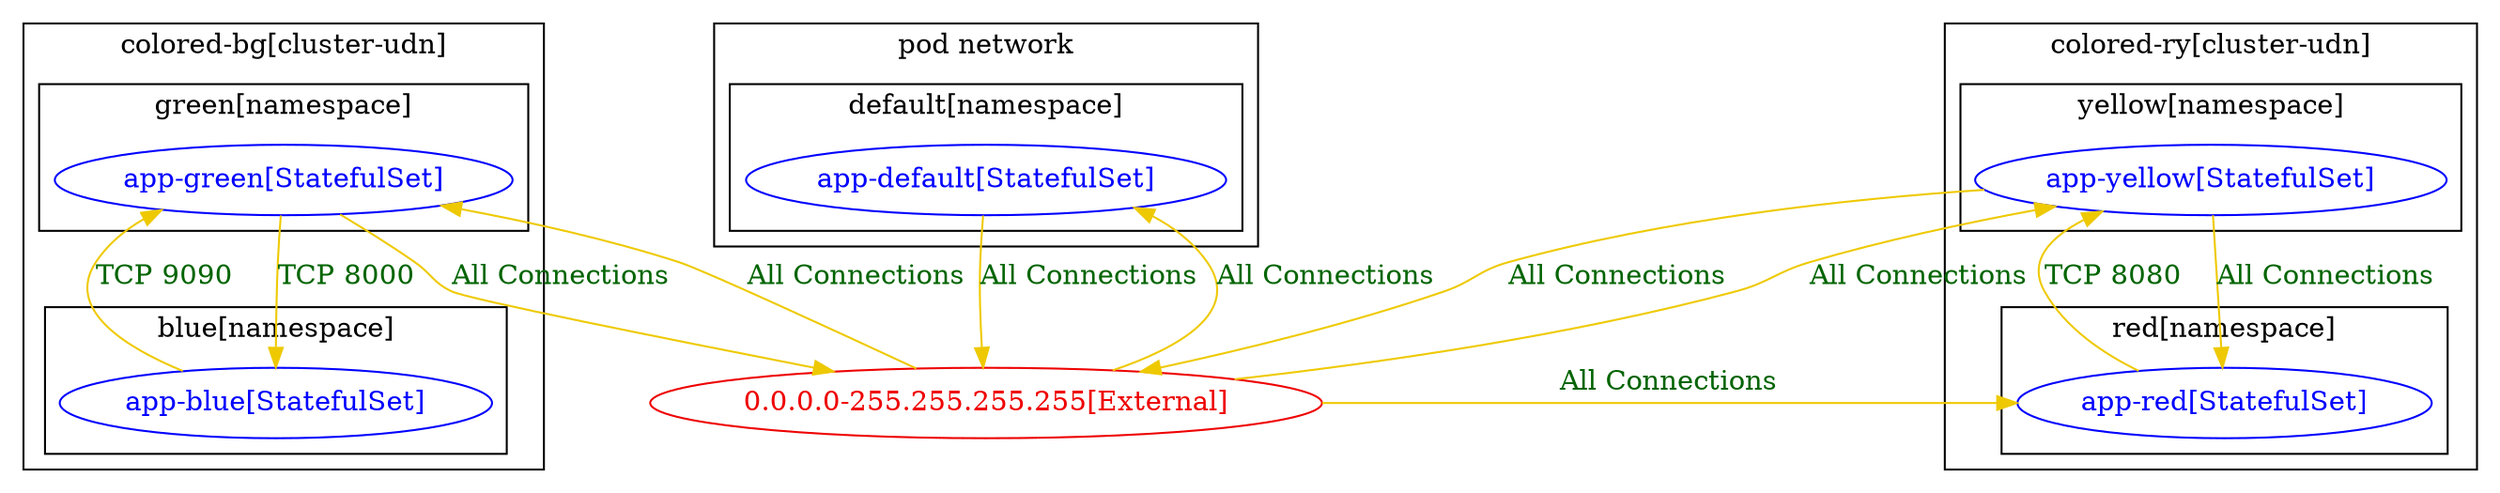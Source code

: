 digraph {
	subgraph "cluster_pod_network" {
	label="pod network"
	subgraph "cluster_default[namespace]" {
		color="black"
		fontcolor="black"
		"default/app-default[StatefulSet]" [label="app-default[StatefulSet]" color="blue" fontcolor="blue"]
		label="default[namespace]"
	}
	}
	subgraph "cluster_colored-bg" {
	label="colored-bg[cluster-udn]"
	subgraph "cluster_blue[namespace]" {
		color="black"
		fontcolor="black"
		"blue/app-blue[StatefulSet]" [label="app-blue[StatefulSet]" color="blue" fontcolor="blue"]
		label="blue[namespace]"
	}
	subgraph "cluster_green[namespace]" {
		color="black"
		fontcolor="black"
		"green/app-green[StatefulSet]" [label="app-green[StatefulSet]" color="blue" fontcolor="blue"]
		label="green[namespace]"
	}
	}
	subgraph "cluster_colored-ry" {
	label="colored-ry[cluster-udn]"
	subgraph "cluster_red[namespace]" {
		color="black"
		fontcolor="black"
		"red/app-red[StatefulSet]" [label="app-red[StatefulSet]" color="blue" fontcolor="blue"]
		label="red[namespace]"
	}
	subgraph "cluster_yellow[namespace]" {
		color="black"
		fontcolor="black"
		"yellow/app-yellow[StatefulSet]" [label="app-yellow[StatefulSet]" color="blue" fontcolor="blue"]
		label="yellow[namespace]"
	}
	}
	"0.0.0.0-255.255.255.255[External]" [label="0.0.0.0-255.255.255.255[External]" color="red2" fontcolor="red2"]
	"0.0.0.0-255.255.255.255[External]" -> "default/app-default[StatefulSet]" [label="All Connections" color="gold2" fontcolor="darkgreen" weight=0.5]
	"0.0.0.0-255.255.255.255[External]" -> "green/app-green[StatefulSet]" [label="All Connections" color="gold2" fontcolor="darkgreen" weight=0.5]
	"0.0.0.0-255.255.255.255[External]" -> "red/app-red[StatefulSet]" [label="All Connections" color="gold2" fontcolor="darkgreen" weight=0.5]
	"0.0.0.0-255.255.255.255[External]" -> "yellow/app-yellow[StatefulSet]" [label="All Connections" color="gold2" fontcolor="darkgreen" weight=0.5]
	"blue/app-blue[StatefulSet]" -> "green/app-green[StatefulSet]" [label="TCP 9090" color="gold2" fontcolor="darkgreen" weight=0.5]
	"default/app-default[StatefulSet]" -> "0.0.0.0-255.255.255.255[External]" [label="All Connections" color="gold2" fontcolor="darkgreen" weight=1]
	"green/app-green[StatefulSet]" -> "0.0.0.0-255.255.255.255[External]" [label="All Connections" color="gold2" fontcolor="darkgreen" weight=1]
	"green/app-green[StatefulSet]" -> "blue/app-blue[StatefulSet]" [label="TCP 8000" color="gold2" fontcolor="darkgreen" weight=1]
	"red/app-red[StatefulSet]" -> "yellow/app-yellow[StatefulSet]" [label="TCP 8080" color="gold2" fontcolor="darkgreen" weight=0.5]
	"yellow/app-yellow[StatefulSet]" -> "0.0.0.0-255.255.255.255[External]" [label="All Connections" color="gold2" fontcolor="darkgreen" weight=1]
	"yellow/app-yellow[StatefulSet]" -> "red/app-red[StatefulSet]" [label="All Connections" color="gold2" fontcolor="darkgreen" weight=1]
}